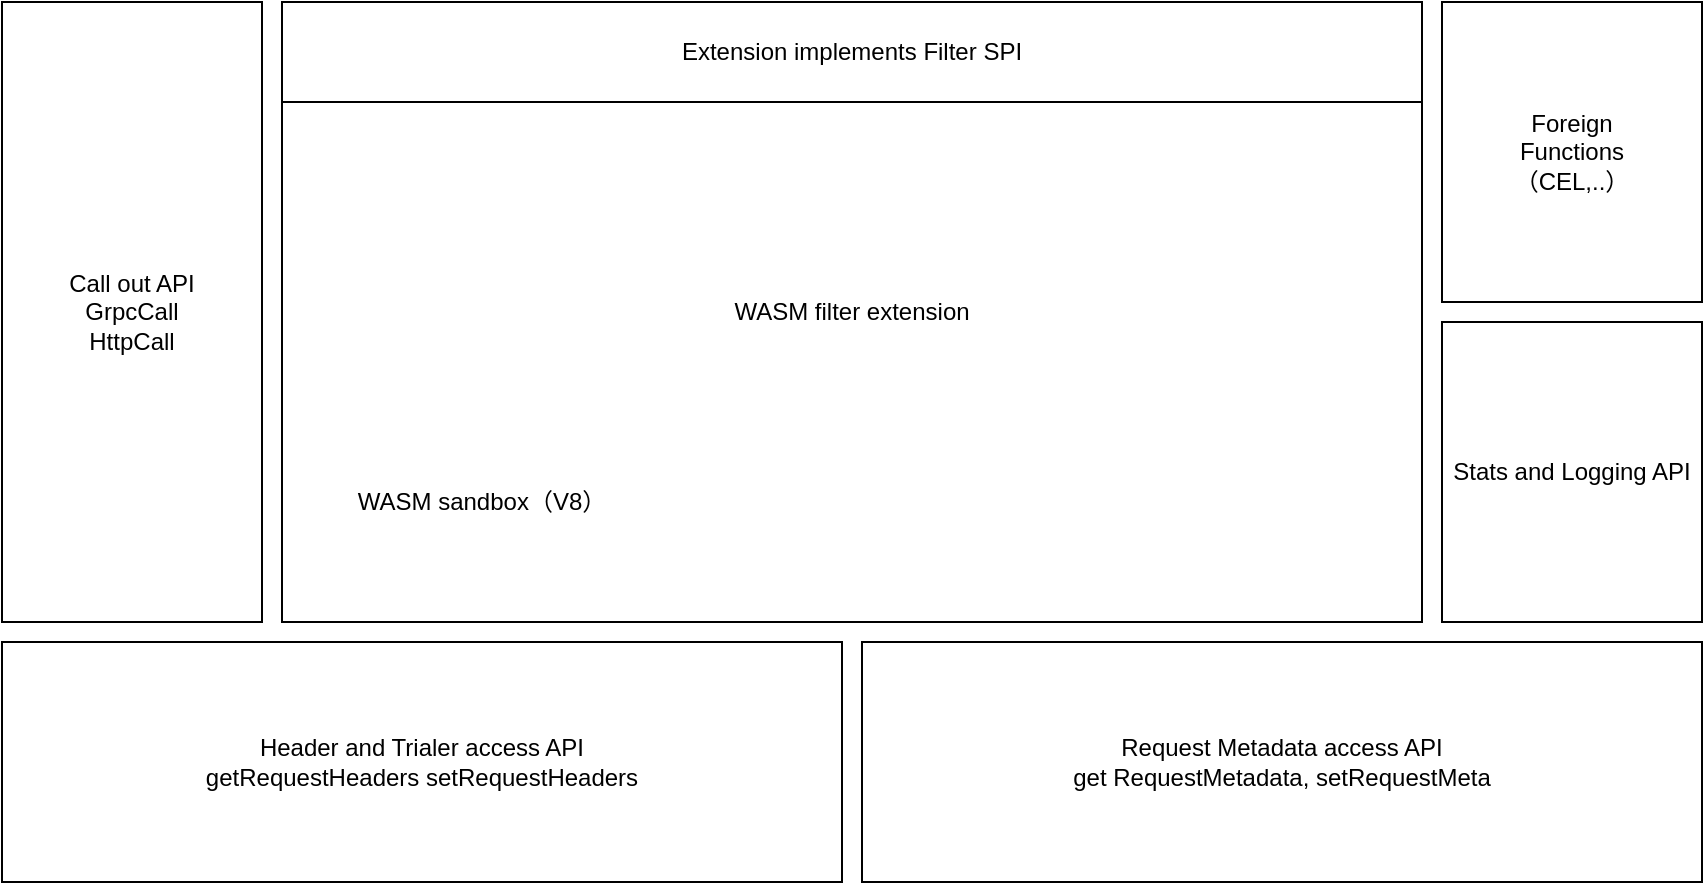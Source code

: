 <mxfile version="12.6.5" type="device"><diagram id="_LHOP4_4jTRjvb07MRJa" name="Page-1"><mxGraphModel dx="1088" dy="880" grid="1" gridSize="10" guides="1" tooltips="1" connect="1" arrows="1" fold="1" page="1" pageScale="1" pageWidth="2339" pageHeight="3300" math="0" shadow="0"><root><mxCell id="0"/><mxCell id="1" parent="0"/><mxCell id="KErf6U7z--sr1CbMzqAc-1" value="WASM filter extension" style="rounded=0;whiteSpace=wrap;html=1;" vertex="1" parent="1"><mxGeometry x="190" y="140" width="570" height="310" as="geometry"/></mxCell><mxCell id="KErf6U7z--sr1CbMzqAc-2" value="Extension implements Filter SPI" style="rounded=0;whiteSpace=wrap;html=1;" vertex="1" parent="1"><mxGeometry x="190" y="140" width="570" height="50" as="geometry"/></mxCell><mxCell id="KErf6U7z--sr1CbMzqAc-3" value="WASM sandbox（V8）" style="text;html=1;strokeColor=none;fillColor=none;align=center;verticalAlign=middle;whiteSpace=wrap;rounded=0;" vertex="1" parent="1"><mxGeometry x="220" y="360" width="140" height="60" as="geometry"/></mxCell><mxCell id="KErf6U7z--sr1CbMzqAc-4" value="Foreign&lt;br&gt;Functions&lt;br&gt;（CEL,..）" style="rounded=0;whiteSpace=wrap;html=1;" vertex="1" parent="1"><mxGeometry x="770" y="140" width="130" height="150" as="geometry"/></mxCell><mxCell id="KErf6U7z--sr1CbMzqAc-5" value="Stats and Logging API" style="rounded=0;whiteSpace=wrap;html=1;" vertex="1" parent="1"><mxGeometry x="770" y="300" width="130" height="150" as="geometry"/></mxCell><mxCell id="KErf6U7z--sr1CbMzqAc-6" value="Call out API&lt;br&gt;GrpcCall&lt;br&gt;HttpCall" style="rounded=0;whiteSpace=wrap;html=1;" vertex="1" parent="1"><mxGeometry x="50" y="140" width="130" height="310" as="geometry"/></mxCell><mxCell id="KErf6U7z--sr1CbMzqAc-7" value="Header and Trialer access API&lt;br&gt;getRequestHeaders setRequestHeaders" style="rounded=0;whiteSpace=wrap;html=1;" vertex="1" parent="1"><mxGeometry x="50" y="460" width="420" height="120" as="geometry"/></mxCell><mxCell id="KErf6U7z--sr1CbMzqAc-8" value="Request Metadata access API&lt;br&gt;get RequestMetadata, setRequestMeta" style="rounded=0;whiteSpace=wrap;html=1;" vertex="1" parent="1"><mxGeometry x="480" y="460" width="420" height="120" as="geometry"/></mxCell></root></mxGraphModel></diagram></mxfile>